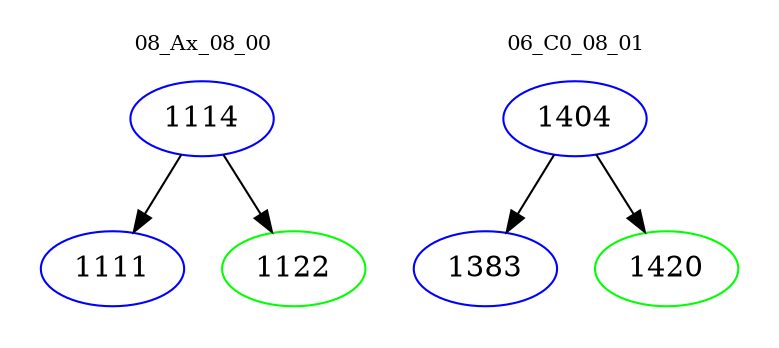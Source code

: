 digraph{
subgraph cluster_0 {
color = white
label = "08_Ax_08_00";
fontsize=10;
T0_1114 [label="1114", color="blue"]
T0_1114 -> T0_1111 [color="black"]
T0_1111 [label="1111", color="blue"]
T0_1114 -> T0_1122 [color="black"]
T0_1122 [label="1122", color="green"]
}
subgraph cluster_1 {
color = white
label = "06_C0_08_01";
fontsize=10;
T1_1404 [label="1404", color="blue"]
T1_1404 -> T1_1383 [color="black"]
T1_1383 [label="1383", color="blue"]
T1_1404 -> T1_1420 [color="black"]
T1_1420 [label="1420", color="green"]
}
}
